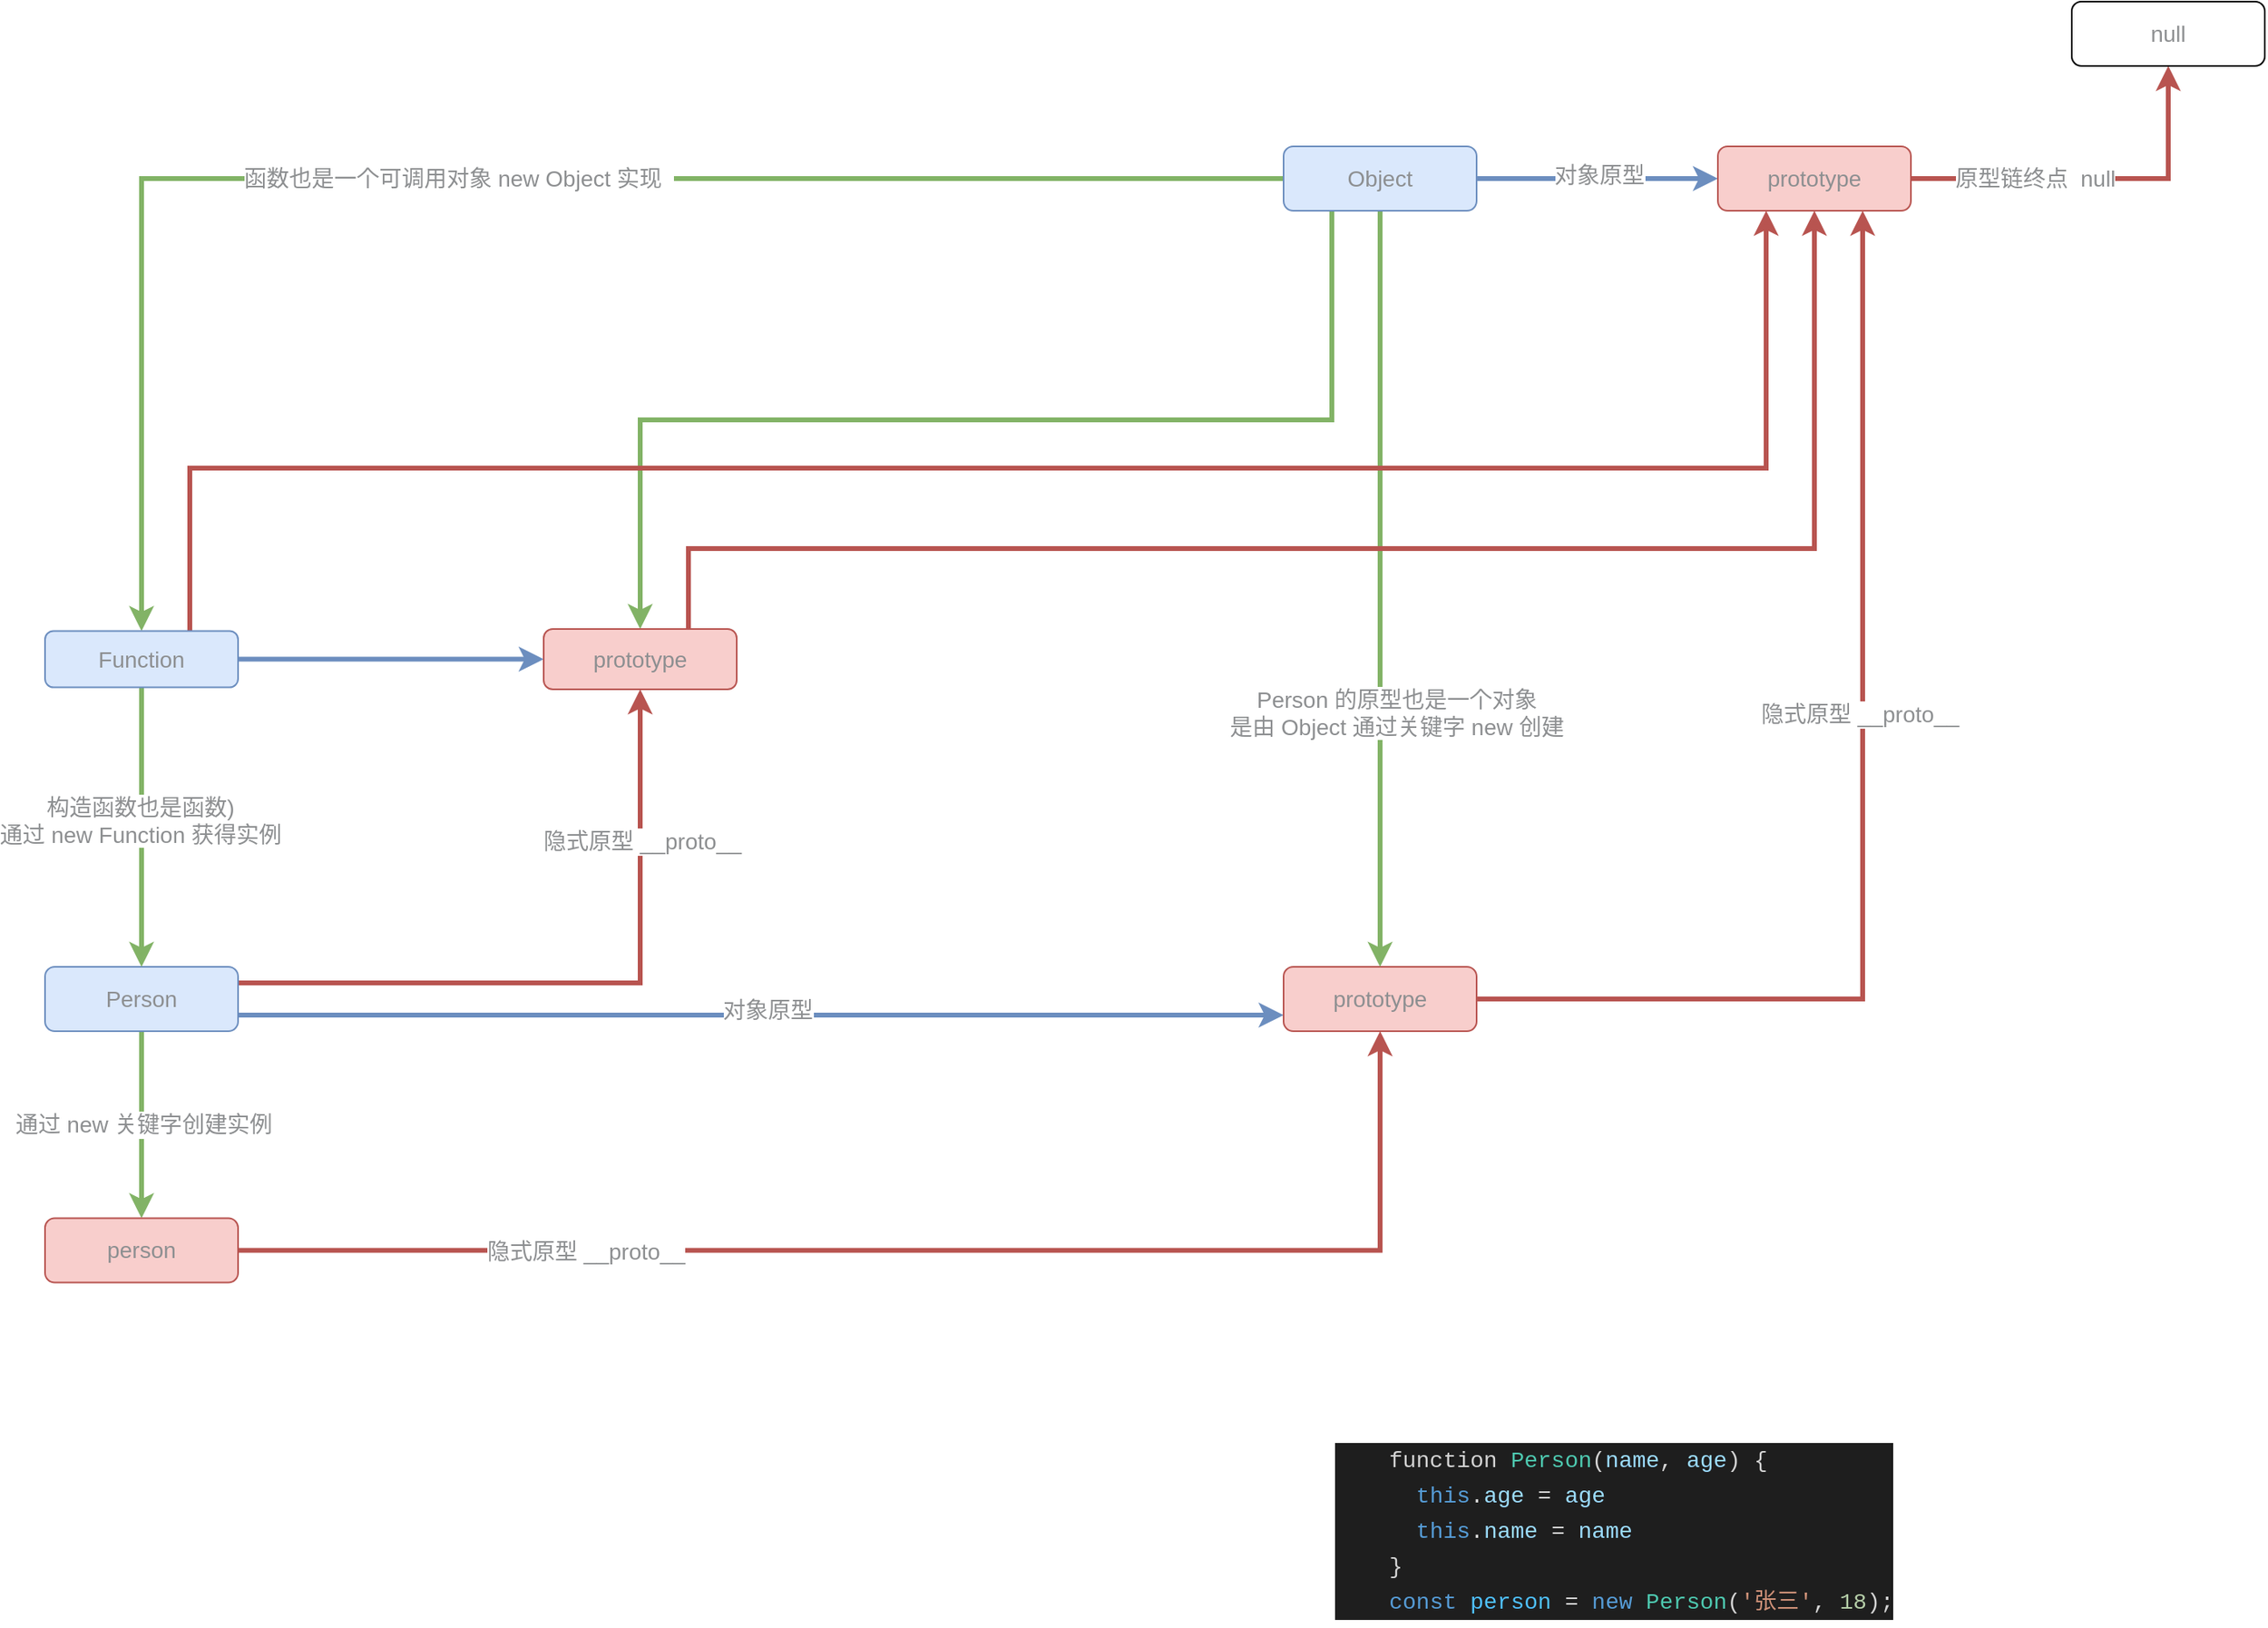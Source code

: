<mxfile>
    <diagram name="第 1 页" id="GklsM29WrTNhVaysK8Jg">
        <mxGraphModel dx="1556" dy="934" grid="1" gridSize="10" guides="1" tooltips="1" connect="1" arrows="1" fold="1" page="1" pageScale="1" pageWidth="1169" pageHeight="1654" math="0" shadow="0">
            <root>
                <mxCell id="0"/>
                <mxCell id="1" parent="0"/>
                <mxCell id="AB4Z2MDbMCxgljtP3sMk-5" style="edgeStyle=orthogonalEdgeStyle;rounded=0;orthogonalLoop=1;jettySize=auto;html=1;fillColor=#d5e8d4;strokeColor=#82b366;strokeWidth=3;fontSize=14;entryX=0.5;entryY=0;entryDx=0;entryDy=0;fontColor=#8d8f91;" parent="1" source="AB4Z2MDbMCxgljtP3sMk-1" target="AB4Z2MDbMCxgljtP3sMk-4" edge="1">
                    <mxGeometry relative="1" as="geometry">
                        <mxPoint x="150" y="766.25" as="targetPoint"/>
                    </mxGeometry>
                </mxCell>
                <mxCell id="AB4Z2MDbMCxgljtP3sMk-6" value="通过 new 关键字创建实例" style="edgeLabel;html=1;align=center;verticalAlign=middle;resizable=0;points=[];fontSize=14;fontColor=#8d8f91;" parent="AB4Z2MDbMCxgljtP3sMk-5" vertex="1" connectable="0">
                    <mxGeometry y="1" relative="1" as="geometry">
                        <mxPoint as="offset"/>
                    </mxGeometry>
                </mxCell>
                <mxCell id="AB4Z2MDbMCxgljtP3sMk-33" style="edgeStyle=orthogonalEdgeStyle;rounded=0;orthogonalLoop=1;jettySize=auto;html=1;exitX=1;exitY=0.25;exitDx=0;exitDy=0;entryX=0.5;entryY=1;entryDx=0;entryDy=0;fillColor=#f8cecc;strokeColor=#b85450;strokeWidth=3;fontSize=14;fontColor=#8d8f91;" parent="1" source="AB4Z2MDbMCxgljtP3sMk-1" target="AB4Z2MDbMCxgljtP3sMk-29" edge="1">
                    <mxGeometry relative="1" as="geometry"/>
                </mxCell>
                <mxCell id="AB4Z2MDbMCxgljtP3sMk-34" value="隐式原型 __proto__" style="edgeLabel;html=1;align=center;verticalAlign=middle;resizable=0;points=[];fontSize=14;fontColor=#8d8f91;" parent="AB4Z2MDbMCxgljtP3sMk-33" vertex="1" connectable="0">
                    <mxGeometry x="0.565" y="-1" relative="1" as="geometry">
                        <mxPoint as="offset"/>
                    </mxGeometry>
                </mxCell>
                <mxCell id="AB4Z2MDbMCxgljtP3sMk-35" style="edgeStyle=orthogonalEdgeStyle;rounded=0;orthogonalLoop=1;jettySize=auto;html=1;exitX=1;exitY=0.75;exitDx=0;exitDy=0;entryX=0;entryY=0.75;entryDx=0;entryDy=0;fillColor=#dae8fc;strokeColor=#6c8ebf;strokeWidth=3;fontSize=14;fontColor=#8d8f91;" parent="1" source="AB4Z2MDbMCxgljtP3sMk-1" target="AB4Z2MDbMCxgljtP3sMk-7" edge="1">
                    <mxGeometry relative="1" as="geometry"/>
                </mxCell>
                <mxCell id="AB4Z2MDbMCxgljtP3sMk-36" value="对象原型" style="edgeLabel;html=1;align=center;verticalAlign=middle;resizable=0;points=[];fontSize=14;fontColor=#8d8f91;" parent="AB4Z2MDbMCxgljtP3sMk-35" vertex="1" connectable="0">
                    <mxGeometry x="0.01" y="3" relative="1" as="geometry">
                        <mxPoint as="offset"/>
                    </mxGeometry>
                </mxCell>
                <mxCell id="AB4Z2MDbMCxgljtP3sMk-1" value="Person" style="rounded=1;whiteSpace=wrap;html=1;fillColor=#dae8fc;strokeColor=#6c8ebf;fontSize=14;fontColor=#8d8f91;" parent="1" vertex="1">
                    <mxGeometry x="90" y="610" width="120" height="40" as="geometry"/>
                </mxCell>
                <mxCell id="AB4Z2MDbMCxgljtP3sMk-3" value="&lt;div style=&quot;color: rgb(212, 212, 212); background-color: rgb(30, 30, 30); font-family: Consolas, &amp;quot;Courier New&amp;quot;, monospace; font-size: 14px; line-height: 22px;&quot;&gt;&lt;div style=&quot;font-size: 14px;&quot;&gt;&amp;nbsp; &amp;nbsp; function &lt;span style=&quot;color: rgb(78, 201, 176); font-size: 14px;&quot;&gt;Person&lt;/span&gt;(&lt;span style=&quot;color: rgb(156, 220, 254); font-size: 14px;&quot;&gt;name&lt;/span&gt;, &lt;span style=&quot;color: rgb(156, 220, 254); font-size: 14px;&quot;&gt;age&lt;/span&gt;) {&lt;/div&gt;&lt;div style=&quot;font-size: 14px;&quot;&gt;&amp;nbsp; &amp;nbsp; &amp;nbsp; &lt;span style=&quot;color: rgb(86, 156, 214); font-size: 14px;&quot;&gt;this&lt;/span&gt;.&lt;span style=&quot;color: rgb(156, 220, 254); font-size: 14px;&quot;&gt;age&lt;/span&gt; = &lt;span style=&quot;color: rgb(156, 220, 254); font-size: 14px;&quot;&gt;age&lt;/span&gt;&lt;/div&gt;&lt;div style=&quot;font-size: 14px;&quot;&gt;&amp;nbsp; &amp;nbsp; &amp;nbsp; &lt;span style=&quot;color: rgb(86, 156, 214); font-size: 14px;&quot;&gt;this&lt;/span&gt;.&lt;span style=&quot;color: rgb(156, 220, 254); font-size: 14px;&quot;&gt;name&lt;/span&gt; = &lt;span style=&quot;color: rgb(156, 220, 254); font-size: 14px;&quot;&gt;name&lt;/span&gt;&lt;/div&gt;&lt;div style=&quot;font-size: 14px;&quot;&gt;&amp;nbsp; &amp;nbsp; }&lt;/div&gt;&lt;div style=&quot;font-size: 14px;&quot;&gt;&amp;nbsp; &amp;nbsp; &lt;span style=&quot;color: rgb(86, 156, 214); font-size: 14px;&quot;&gt;const&lt;/span&gt; &lt;span style=&quot;color: rgb(79, 193, 255); font-size: 14px;&quot;&gt;person&lt;/span&gt; = &lt;span style=&quot;color: rgb(86, 156, 214); font-size: 14px;&quot;&gt;new&lt;/span&gt; &lt;span style=&quot;color: rgb(78, 201, 176); font-size: 14px;&quot;&gt;Person&lt;/span&gt;(&lt;span style=&quot;color: rgb(206, 145, 120); font-size: 14px;&quot;&gt;'张三'&lt;/span&gt;, &lt;span style=&quot;color: rgb(181, 206, 168); font-size: 14px;&quot;&gt;18&lt;/span&gt;);&lt;/div&gt;&lt;/div&gt;" style="text;html=1;align=left;verticalAlign=middle;resizable=0;points=[];autosize=1;strokeColor=none;fillColor=none;fontSize=14;" parent="1" vertex="1">
                    <mxGeometry x="890" y="900" width="340" height="120" as="geometry"/>
                </mxCell>
                <mxCell id="AB4Z2MDbMCxgljtP3sMk-12" style="edgeStyle=orthogonalEdgeStyle;rounded=0;orthogonalLoop=1;jettySize=auto;html=1;entryX=0.5;entryY=1;entryDx=0;entryDy=0;fillColor=#f8cecc;strokeColor=#b85450;strokeWidth=3;fontSize=14;exitX=1;exitY=0.5;exitDx=0;exitDy=0;fontColor=#8d8f91;" parent="1" source="AB4Z2MDbMCxgljtP3sMk-4" target="AB4Z2MDbMCxgljtP3sMk-7" edge="1">
                    <mxGeometry relative="1" as="geometry">
                        <mxPoint x="210" y="786.353" as="sourcePoint"/>
                    </mxGeometry>
                </mxCell>
                <mxCell id="AB4Z2MDbMCxgljtP3sMk-14" value="隐式原型 __proto__" style="edgeLabel;html=1;align=center;verticalAlign=middle;resizable=0;points=[];fontSize=14;fontColor=#8d8f91;" parent="AB4Z2MDbMCxgljtP3sMk-12" vertex="1" connectable="0">
                    <mxGeometry x="-0.565" relative="1" as="geometry">
                        <mxPoint x="32" as="offset"/>
                    </mxGeometry>
                </mxCell>
                <mxCell id="AB4Z2MDbMCxgljtP3sMk-4" value="person" style="rounded=1;whiteSpace=wrap;html=1;fillColor=#f8cecc;strokeColor=#b85450;fontSize=14;fontColor=#8d8f91;" parent="1" vertex="1">
                    <mxGeometry x="90" y="766.25" width="120" height="40" as="geometry"/>
                </mxCell>
                <mxCell id="AB4Z2MDbMCxgljtP3sMk-21" style="edgeStyle=orthogonalEdgeStyle;rounded=0;orthogonalLoop=1;jettySize=auto;html=1;entryX=0.75;entryY=1;entryDx=0;entryDy=0;fillColor=#f8cecc;strokeColor=#b85450;strokeWidth=3;fontSize=14;fontColor=#8d8f91;" parent="1" source="AB4Z2MDbMCxgljtP3sMk-7" target="AB4Z2MDbMCxgljtP3sMk-18" edge="1">
                    <mxGeometry relative="1" as="geometry">
                        <Array as="points">
                            <mxPoint x="1220" y="630"/>
                        </Array>
                    </mxGeometry>
                </mxCell>
                <mxCell id="AB4Z2MDbMCxgljtP3sMk-31" value="隐式原型 __proto__" style="edgeLabel;html=1;align=center;verticalAlign=middle;resizable=0;points=[];fontSize=14;fontColor=#8d8f91;" parent="AB4Z2MDbMCxgljtP3sMk-21" vertex="1" connectable="0">
                    <mxGeometry x="0.144" y="2" relative="1" as="geometry">
                        <mxPoint as="offset"/>
                    </mxGeometry>
                </mxCell>
                <mxCell id="AB4Z2MDbMCxgljtP3sMk-7" value="prototype" style="rounded=1;whiteSpace=wrap;html=1;fillColor=#f8cecc;strokeColor=#b85450;fontSize=14;fontColor=#8d8f91;" parent="1" vertex="1">
                    <mxGeometry x="860" y="610" width="120" height="40" as="geometry"/>
                </mxCell>
                <mxCell id="AB4Z2MDbMCxgljtP3sMk-16" style="edgeStyle=orthogonalEdgeStyle;rounded=0;orthogonalLoop=1;jettySize=auto;html=1;fillColor=#d5e8d4;strokeColor=#82b366;strokeWidth=3;fontSize=14;fontColor=#8d8f91;" parent="1" source="AB4Z2MDbMCxgljtP3sMk-15" target="AB4Z2MDbMCxgljtP3sMk-7" edge="1">
                    <mxGeometry relative="1" as="geometry"/>
                </mxCell>
                <mxCell id="AB4Z2MDbMCxgljtP3sMk-17" value="Person 的原型也是一个对象&lt;br style=&quot;font-size: 14px;&quot;&gt;是由 Object 通过关键字 new 创建" style="edgeLabel;html=1;align=center;verticalAlign=middle;resizable=0;points=[];fontSize=14;fontColor=#8d8f91;" parent="AB4Z2MDbMCxgljtP3sMk-16" vertex="1" connectable="0">
                    <mxGeometry x="-0.067" y="-1" relative="1" as="geometry">
                        <mxPoint x="11" y="92" as="offset"/>
                    </mxGeometry>
                </mxCell>
                <mxCell id="AB4Z2MDbMCxgljtP3sMk-19" style="edgeStyle=orthogonalEdgeStyle;rounded=0;orthogonalLoop=1;jettySize=auto;html=1;exitX=1;exitY=0.5;exitDx=0;exitDy=0;entryX=0;entryY=0.5;entryDx=0;entryDy=0;fillColor=#dae8fc;strokeColor=#6c8ebf;strokeWidth=3;fontSize=14;fontColor=#8d8f91;" parent="1" source="AB4Z2MDbMCxgljtP3sMk-15" target="AB4Z2MDbMCxgljtP3sMk-18" edge="1">
                    <mxGeometry relative="1" as="geometry"/>
                </mxCell>
                <mxCell id="AB4Z2MDbMCxgljtP3sMk-20" value="对象原型" style="edgeLabel;html=1;align=center;verticalAlign=middle;resizable=0;points=[];fontSize=14;fontColor=#8d8f91;" parent="AB4Z2MDbMCxgljtP3sMk-19" vertex="1" connectable="0">
                    <mxGeometry x="0.011" y="2" relative="1" as="geometry">
                        <mxPoint as="offset"/>
                    </mxGeometry>
                </mxCell>
                <mxCell id="AB4Z2MDbMCxgljtP3sMk-44" style="edgeStyle=orthogonalEdgeStyle;rounded=0;orthogonalLoop=1;jettySize=auto;html=1;entryX=0.5;entryY=0;entryDx=0;entryDy=0;fillColor=#d5e8d4;strokeColor=#82b366;strokeWidth=3;fontSize=14;fontColor=#8d8f91;" parent="1" source="AB4Z2MDbMCxgljtP3sMk-15" target="AB4Z2MDbMCxgljtP3sMk-26" edge="1">
                    <mxGeometry relative="1" as="geometry"/>
                </mxCell>
                <mxCell id="AB4Z2MDbMCxgljtP3sMk-45" value="函数也是一个可调用对象 new Object 实现&amp;nbsp;&amp;nbsp;" style="edgeLabel;html=1;align=center;verticalAlign=middle;resizable=0;points=[];fontSize=14;fontColor=#8d8f91;" parent="AB4Z2MDbMCxgljtP3sMk-44" vertex="1" connectable="0">
                    <mxGeometry x="0.242" y="1" relative="1" as="geometry">
                        <mxPoint x="102" y="-1" as="offset"/>
                    </mxGeometry>
                </mxCell>
                <mxCell id="AB4Z2MDbMCxgljtP3sMk-54" style="edgeStyle=orthogonalEdgeStyle;rounded=0;orthogonalLoop=1;jettySize=auto;html=1;exitX=0.25;exitY=1;exitDx=0;exitDy=0;fillColor=#d5e8d4;strokeColor=#82b366;strokeWidth=3;fontColor=#8d8f91;" parent="1" source="AB4Z2MDbMCxgljtP3sMk-15" target="AB4Z2MDbMCxgljtP3sMk-29" edge="1">
                    <mxGeometry relative="1" as="geometry"/>
                </mxCell>
                <mxCell id="AB4Z2MDbMCxgljtP3sMk-15" value="Object" style="rounded=1;whiteSpace=wrap;html=1;fillColor=#dae8fc;strokeColor=#6c8ebf;fontSize=14;fontColor=#8d8f91;" parent="1" vertex="1">
                    <mxGeometry x="860" y="100" width="120" height="40" as="geometry"/>
                </mxCell>
                <mxCell id="AB4Z2MDbMCxgljtP3sMk-24" style="edgeStyle=orthogonalEdgeStyle;rounded=0;orthogonalLoop=1;jettySize=auto;html=1;exitX=1;exitY=0.5;exitDx=0;exitDy=0;fillColor=#f8cecc;strokeColor=#b85450;strokeWidth=3;fontSize=14;fontColor=#8d8f91;" parent="1" source="AB4Z2MDbMCxgljtP3sMk-18" target="AB4Z2MDbMCxgljtP3sMk-23" edge="1">
                    <mxGeometry relative="1" as="geometry"/>
                </mxCell>
                <mxCell id="AB4Z2MDbMCxgljtP3sMk-25" value="原型链终点&amp;nbsp; null" style="edgeLabel;html=1;align=center;verticalAlign=middle;resizable=0;points=[];fontSize=14;fontColor=#8d8f91;" parent="AB4Z2MDbMCxgljtP3sMk-24" vertex="1" connectable="0">
                    <mxGeometry x="-0.333" relative="1" as="geometry">
                        <mxPoint as="offset"/>
                    </mxGeometry>
                </mxCell>
                <mxCell id="AB4Z2MDbMCxgljtP3sMk-18" value="prototype" style="rounded=1;whiteSpace=wrap;html=1;fillColor=#f8cecc;strokeColor=#b85450;fontSize=14;fontColor=#8d8f91;" parent="1" vertex="1">
                    <mxGeometry x="1130" y="100" width="120" height="40" as="geometry"/>
                </mxCell>
                <mxCell id="AB4Z2MDbMCxgljtP3sMk-23" value="null" style="rounded=1;whiteSpace=wrap;html=1;fontSize=14;fillColor=none;fontColor=#8d8f91;" parent="1" vertex="1">
                    <mxGeometry x="1350" y="10" width="120" height="40" as="geometry"/>
                </mxCell>
                <mxCell id="AB4Z2MDbMCxgljtP3sMk-27" style="edgeStyle=orthogonalEdgeStyle;rounded=0;orthogonalLoop=1;jettySize=auto;html=1;entryX=0.5;entryY=0;entryDx=0;entryDy=0;fillColor=#d5e8d4;strokeColor=#82b366;strokeWidth=3;fontSize=14;fontColor=#8d8f91;" parent="1" source="AB4Z2MDbMCxgljtP3sMk-26" target="AB4Z2MDbMCxgljtP3sMk-1" edge="1">
                    <mxGeometry relative="1" as="geometry"/>
                </mxCell>
                <mxCell id="AB4Z2MDbMCxgljtP3sMk-28" value="构造函数也是函数)&lt;br style=&quot;font-size: 14px;&quot;&gt;通过 new Function 获得实例" style="edgeLabel;html=1;align=center;verticalAlign=middle;resizable=0;points=[];fontSize=14;fontColor=#8d8f91;" parent="AB4Z2MDbMCxgljtP3sMk-27" vertex="1" connectable="0">
                    <mxGeometry x="-0.056" y="-1" relative="1" as="geometry">
                        <mxPoint as="offset"/>
                    </mxGeometry>
                </mxCell>
                <mxCell id="AB4Z2MDbMCxgljtP3sMk-30" value="" style="edgeStyle=orthogonalEdgeStyle;rounded=0;orthogonalLoop=1;jettySize=auto;html=1;fillColor=#dae8fc;strokeColor=#6c8ebf;strokeWidth=3;fontSize=14;fontColor=#8d8f91;" parent="1" source="AB4Z2MDbMCxgljtP3sMk-26" target="AB4Z2MDbMCxgljtP3sMk-29" edge="1">
                    <mxGeometry relative="1" as="geometry"/>
                </mxCell>
                <mxCell id="AB4Z2MDbMCxgljtP3sMk-46" style="edgeStyle=orthogonalEdgeStyle;rounded=0;orthogonalLoop=1;jettySize=auto;html=1;exitX=0.75;exitY=0;exitDx=0;exitDy=0;fillColor=#f8cecc;strokeColor=#b85450;strokeWidth=3;fontSize=14;entryX=0.5;entryY=1;entryDx=0;entryDy=0;fontColor=#8d8f91;" parent="1" source="AB4Z2MDbMCxgljtP3sMk-29" target="AB4Z2MDbMCxgljtP3sMk-18" edge="1">
                    <mxGeometry relative="1" as="geometry">
                        <mxPoint x="1340" y="250" as="targetPoint"/>
                        <Array as="points">
                            <mxPoint x="490" y="350"/>
                            <mxPoint x="1190" y="350"/>
                        </Array>
                    </mxGeometry>
                </mxCell>
                <mxCell id="AB4Z2MDbMCxgljtP3sMk-55" style="edgeStyle=orthogonalEdgeStyle;rounded=0;orthogonalLoop=1;jettySize=auto;html=1;exitX=0.75;exitY=0;exitDx=0;exitDy=0;entryX=0.25;entryY=1;entryDx=0;entryDy=0;fillColor=#f8cecc;strokeColor=#b85450;strokeWidth=3;fontColor=#8d8f91;" parent="1" source="AB4Z2MDbMCxgljtP3sMk-26" target="AB4Z2MDbMCxgljtP3sMk-18" edge="1">
                    <mxGeometry relative="1" as="geometry">
                        <Array as="points">
                            <mxPoint x="180" y="300"/>
                            <mxPoint x="1160" y="300"/>
                        </Array>
                    </mxGeometry>
                </mxCell>
                <mxCell id="AB4Z2MDbMCxgljtP3sMk-26" value="Function" style="rounded=1;whiteSpace=wrap;html=1;fillColor=#dae8fc;strokeColor=#6c8ebf;fontSize=14;fontColor=#8d8f91;" parent="1" vertex="1">
                    <mxGeometry x="90" y="401.25" width="120" height="35" as="geometry"/>
                </mxCell>
                <mxCell id="AB4Z2MDbMCxgljtP3sMk-29" value="prototype" style="rounded=1;whiteSpace=wrap;html=1;fillColor=#f8cecc;strokeColor=#b85450;fontSize=14;fontColor=#8d8f91;" parent="1" vertex="1">
                    <mxGeometry x="400" y="400" width="120" height="37.5" as="geometry"/>
                </mxCell>
            </root>
        </mxGraphModel>
    </diagram>
</mxfile>
